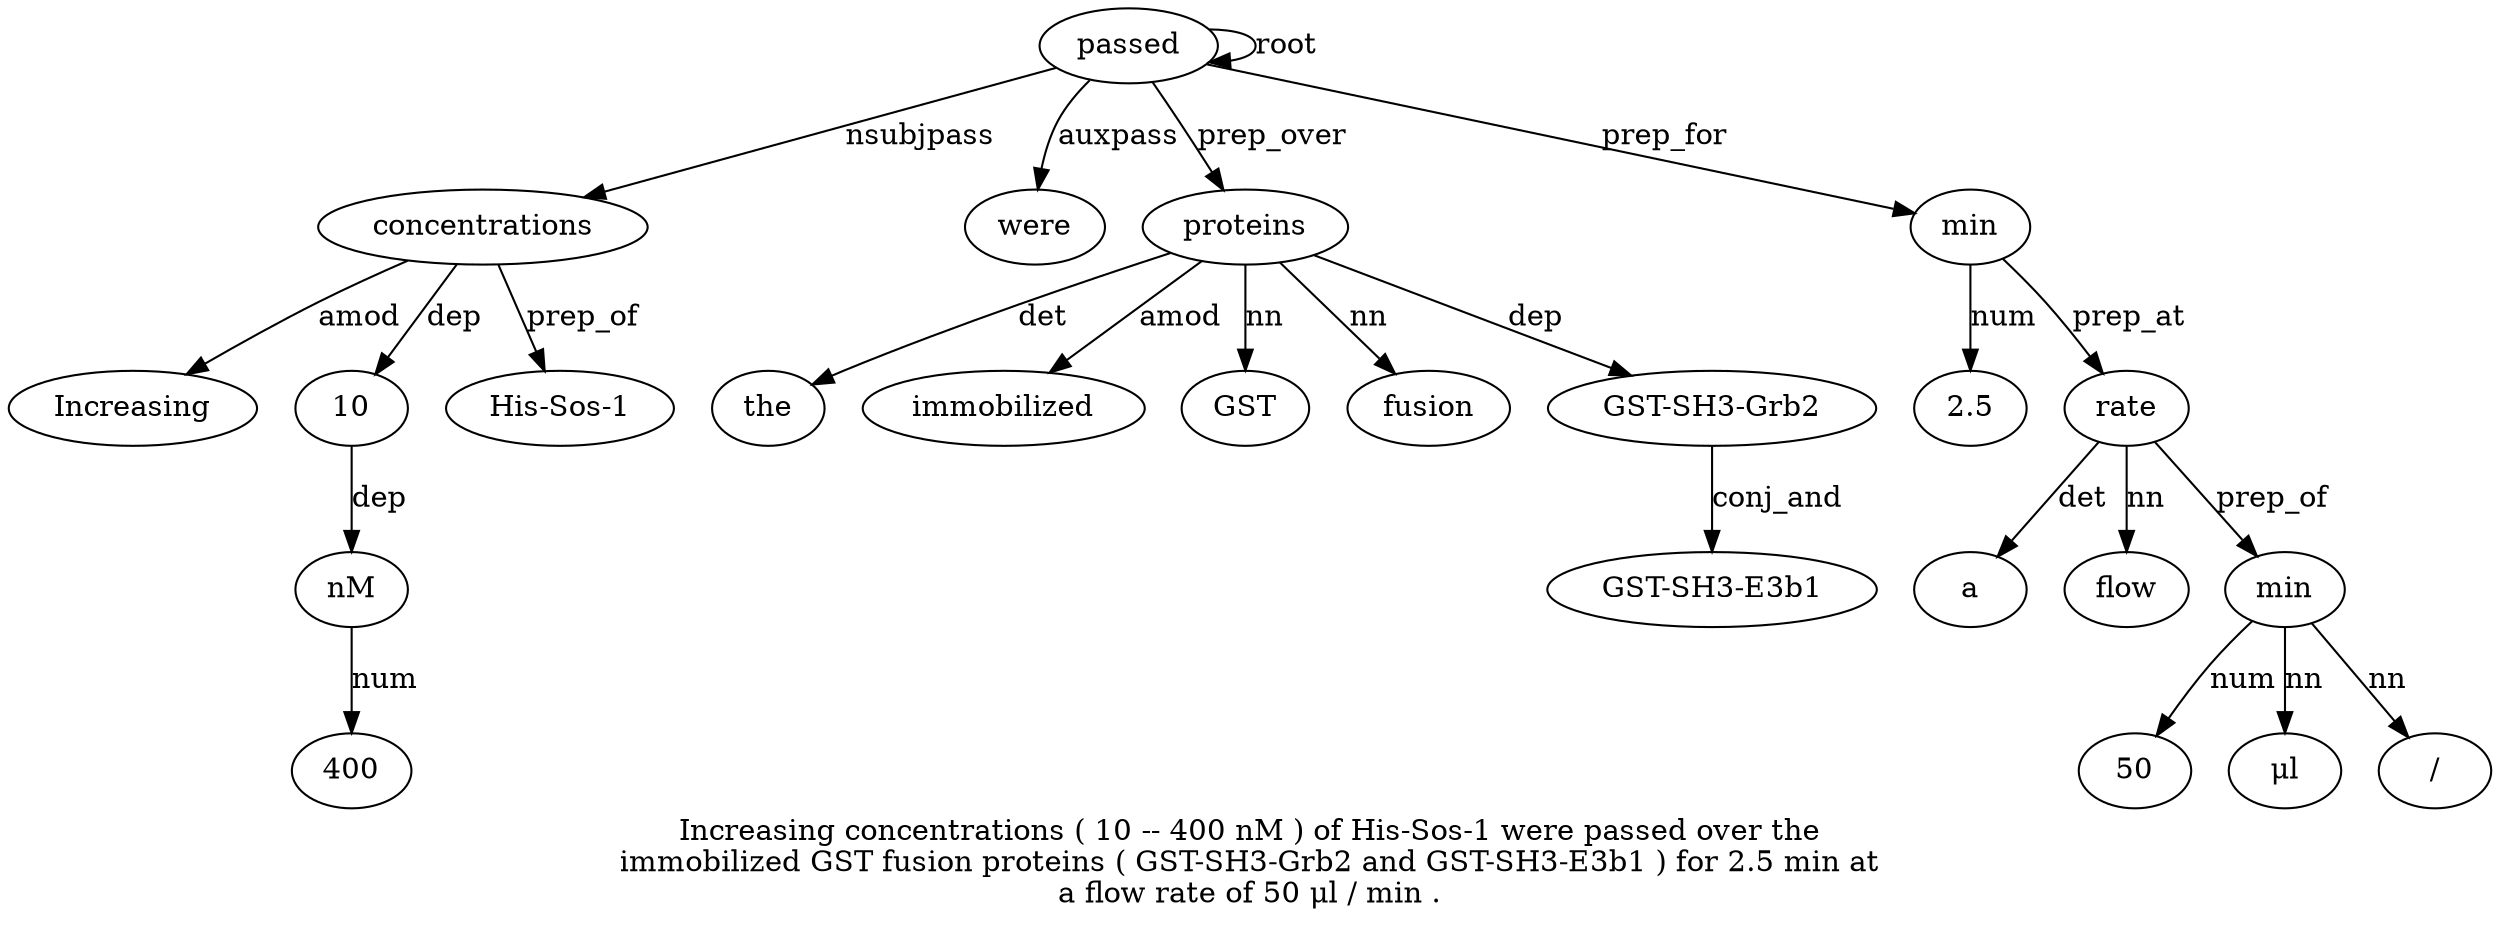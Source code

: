 digraph "Increasing concentrations ( 10 -- 400 nM ) of His-Sos-1 were passed over the immobilized GST fusion proteins ( GST-SH3-Grb2 and GST-SH3-E3b1 ) for 2.5 min at a flow rate of 50 μl / min ." {
label="Increasing concentrations ( 10 -- 400 nM ) of His-Sos-1 were passed over the
immobilized GST fusion proteins ( GST-SH3-Grb2 and GST-SH3-E3b1 ) for 2.5 min at
a flow rate of 50 μl / min .";
concentrations2 [style=filled, fillcolor=white, label=concentrations];
Increasing1 [style=filled, fillcolor=white, label=Increasing];
concentrations2 -> Increasing1  [label=amod];
passed12 [style=filled, fillcolor=white, label=passed];
passed12 -> concentrations2  [label=nsubjpass];
104 [style=filled, fillcolor=white, label=10];
concentrations2 -> 104  [label=dep];
nM7 [style=filled, fillcolor=white, label=nM];
4006 [style=filled, fillcolor=white, label=400];
nM7 -> 4006  [label=num];
104 -> nM7  [label=dep];
"His-Sos-10" [style=filled, fillcolor=white, label="His-Sos-1"];
concentrations2 -> "His-Sos-10"  [label=prep_of];
were11 [style=filled, fillcolor=white, label=were];
passed12 -> were11  [label=auxpass];
passed12 -> passed12  [label=root];
proteins18 [style=filled, fillcolor=white, label=proteins];
the14 [style=filled, fillcolor=white, label=the];
proteins18 -> the14  [label=det];
immobilized15 [style=filled, fillcolor=white, label=immobilized];
proteins18 -> immobilized15  [label=amod];
GST16 [style=filled, fillcolor=white, label=GST];
proteins18 -> GST16  [label=nn];
fusion17 [style=filled, fillcolor=white, label=fusion];
proteins18 -> fusion17  [label=nn];
passed12 -> proteins18  [label=prep_over];
"GST-SH3-Grb20" [style=filled, fillcolor=white, label="GST-SH3-Grb2"];
proteins18 -> "GST-SH3-Grb20"  [label=dep];
"GST-SH3-E3b122" [style=filled, fillcolor=white, label="GST-SH3-E3b1"];
"GST-SH3-Grb20" -> "GST-SH3-E3b122"  [label=conj_and];
min26 [style=filled, fillcolor=white, label=min];
"2.5" [style=filled, fillcolor=white, label="2.5"];
min26 -> "2.5"  [label=num];
passed12 -> min26  [label=prep_for];
rate30 [style=filled, fillcolor=white, label=rate];
a28 [style=filled, fillcolor=white, label=a];
rate30 -> a28  [label=det];
flow29 [style=filled, fillcolor=white, label=flow];
rate30 -> flow29  [label=nn];
min26 -> rate30  [label=prep_at];
min35 [style=filled, fillcolor=white, label=min];
5032 [style=filled, fillcolor=white, label=50];
min35 -> 5032  [label=num];
"μl33" [style=filled, fillcolor=white, label="μl"];
min35 -> "μl33"  [label=nn];
"/34" [style=filled, fillcolor=white, label="/"];
min35 -> "/34"  [label=nn];
rate30 -> min35  [label=prep_of];
}
